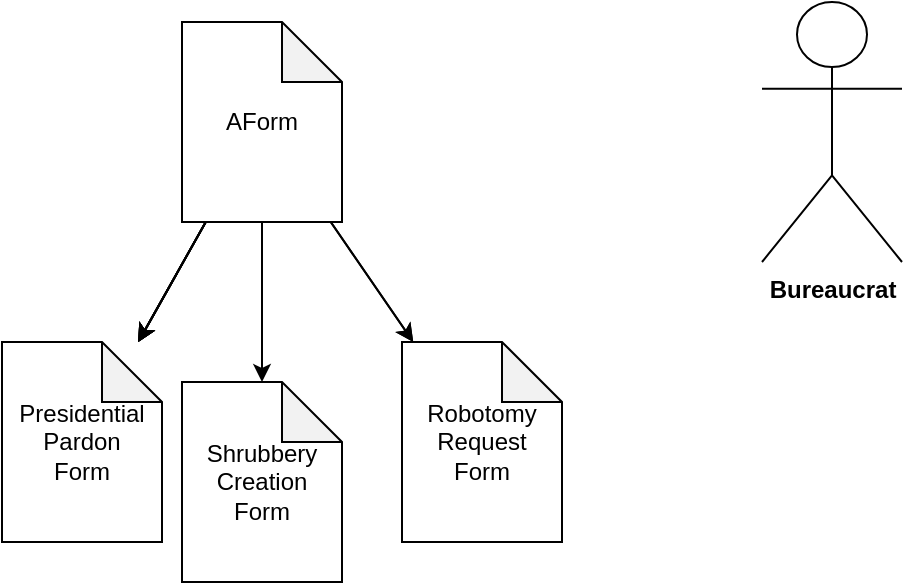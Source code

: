 <mxfile>
    <diagram id="hT_SIUcI5FJYzCAE_0fv" name="Page-1">
        <mxGraphModel dx="409" dy="352" grid="1" gridSize="10" guides="1" tooltips="1" connect="1" arrows="1" fold="1" page="1" pageScale="1" pageWidth="850" pageHeight="1100" math="0" shadow="0">
            <root>
                <mxCell id="0"/>
                <mxCell id="1" parent="0"/>
                <mxCell id="12" value="" style="edgeStyle=none;html=1;" parent="1" source="10" target="11" edge="1">
                    <mxGeometry relative="1" as="geometry"/>
                </mxCell>
                <mxCell id="13" value="" style="edgeStyle=none;html=1;" parent="1" source="10" target="11" edge="1">
                    <mxGeometry relative="1" as="geometry"/>
                </mxCell>
                <mxCell id="14" value="" style="edgeStyle=none;html=1;" parent="1" source="10" target="11" edge="1">
                    <mxGeometry relative="1" as="geometry"/>
                </mxCell>
                <mxCell id="15" value="" style="edgeStyle=none;html=1;" parent="1" source="10" target="11" edge="1">
                    <mxGeometry relative="1" as="geometry"/>
                </mxCell>
                <mxCell id="16" value="" style="edgeStyle=none;html=1;" parent="1" source="10" target="11" edge="1">
                    <mxGeometry relative="1" as="geometry"/>
                </mxCell>
                <mxCell id="18" value="" style="edgeStyle=none;html=1;" parent="1" source="10" target="17" edge="1">
                    <mxGeometry relative="1" as="geometry"/>
                </mxCell>
                <mxCell id="19" value="" style="edgeStyle=none;html=1;" parent="1" source="10" target="17" edge="1">
                    <mxGeometry relative="1" as="geometry"/>
                </mxCell>
                <mxCell id="21" value="" style="edgeStyle=none;html=1;" parent="1" source="10" target="20" edge="1">
                    <mxGeometry relative="1" as="geometry"/>
                </mxCell>
                <mxCell id="10" value="AForm" style="shape=note;whiteSpace=wrap;html=1;backgroundOutline=1;darkOpacity=0.05;" parent="1" vertex="1">
                    <mxGeometry x="100" y="20" width="80" height="100" as="geometry"/>
                </mxCell>
                <mxCell id="11" value="Presidential&lt;br&gt;Pardon&lt;br&gt;Form" style="shape=note;whiteSpace=wrap;html=1;backgroundOutline=1;darkOpacity=0.05;" parent="1" vertex="1">
                    <mxGeometry x="10" y="180" width="80" height="100" as="geometry"/>
                </mxCell>
                <mxCell id="17" value="Robotomy&lt;br&gt;Request&lt;br&gt;Form" style="shape=note;whiteSpace=wrap;html=1;backgroundOutline=1;darkOpacity=0.05;" parent="1" vertex="1">
                    <mxGeometry x="210" y="180" width="80" height="100" as="geometry"/>
                </mxCell>
                <mxCell id="20" value="Shrubbery&lt;br&gt;Creation&lt;br&gt;Form" style="shape=note;whiteSpace=wrap;html=1;backgroundOutline=1;darkOpacity=0.05;" parent="1" vertex="1">
                    <mxGeometry x="100" y="200" width="80" height="100" as="geometry"/>
                </mxCell>
                <object label="Bureaucrat" Bureaucrat="" id="22">
                    <mxCell style="shape=umlActor;verticalLabelPosition=bottom;verticalAlign=top;html=1;outlineConnect=0;fontStyle=1" parent="1" vertex="1">
                        <mxGeometry x="390" y="10" width="70" height="130" as="geometry"/>
                    </mxCell>
                </object>
            </root>
        </mxGraphModel>
    </diagram>
</mxfile>